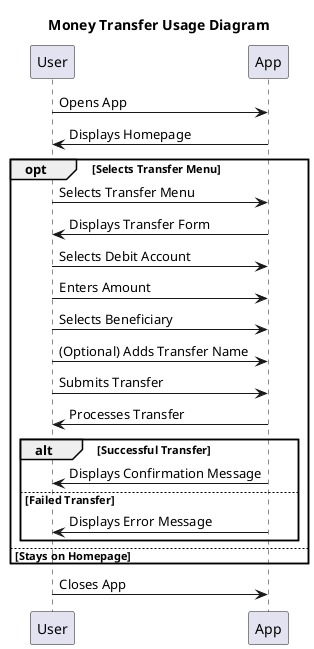 @startuml
title Money Transfer Usage Diagram
User -> App : Opens App
App -> User : Displays Homepage
opt Selects Transfer Menu
  User -> App : Selects Transfer Menu
  App -> User : Displays Transfer Form
  User -> App : Selects Debit Account
  User -> App : Enters Amount
  User -> App : Selects Beneficiary
  User -> App : (Optional) Adds Transfer Name
  User -> App : Submits Transfer
  App -> User : Processes Transfer
  alt Successful Transfer
    App -> User : Displays Confirmation Message
  else Failed Transfer
    App -> User : Displays Error Message
  end alt
else Stays on Homepage
end

User -> App : Closes App

@enduml
